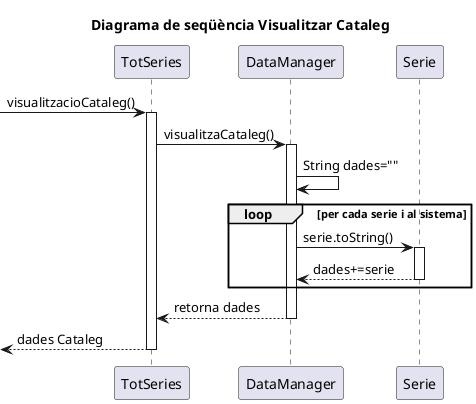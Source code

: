 @startuml

title Diagrama de seqüència Visualitzar Cataleg
-> TotSeries : visualitzacioCataleg()
activate TotSeries
TotSeries -> DataManager : visualitzaCataleg()
activate DataManager
DataManager -> DataManager : String dades=""
loop per cada serie i al sistema
    DataManager -> Serie : serie.toString()
    activate Serie
    Serie --> DataManager : dades+=serie
    deactivate Serie
end

DataManager --> TotSeries: retorna dades
deactivate DataManager
<-- TotSeries : dades Cataleg
deactivate TotSeries
@enduml
